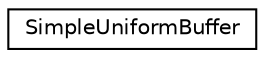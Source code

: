 digraph "Graphical Class Hierarchy"
{
 // LATEX_PDF_SIZE
  edge [fontname="Helvetica",fontsize="10",labelfontname="Helvetica",labelfontsize="10"];
  node [fontname="Helvetica",fontsize="10",shape=record];
  rankdir="LR";
  Node0 [label="SimpleUniformBuffer",height=0.2,width=0.4,color="black", fillcolor="white", style="filled",URL="$structSimpleUniformBuffer.html",tooltip=" "];
}
